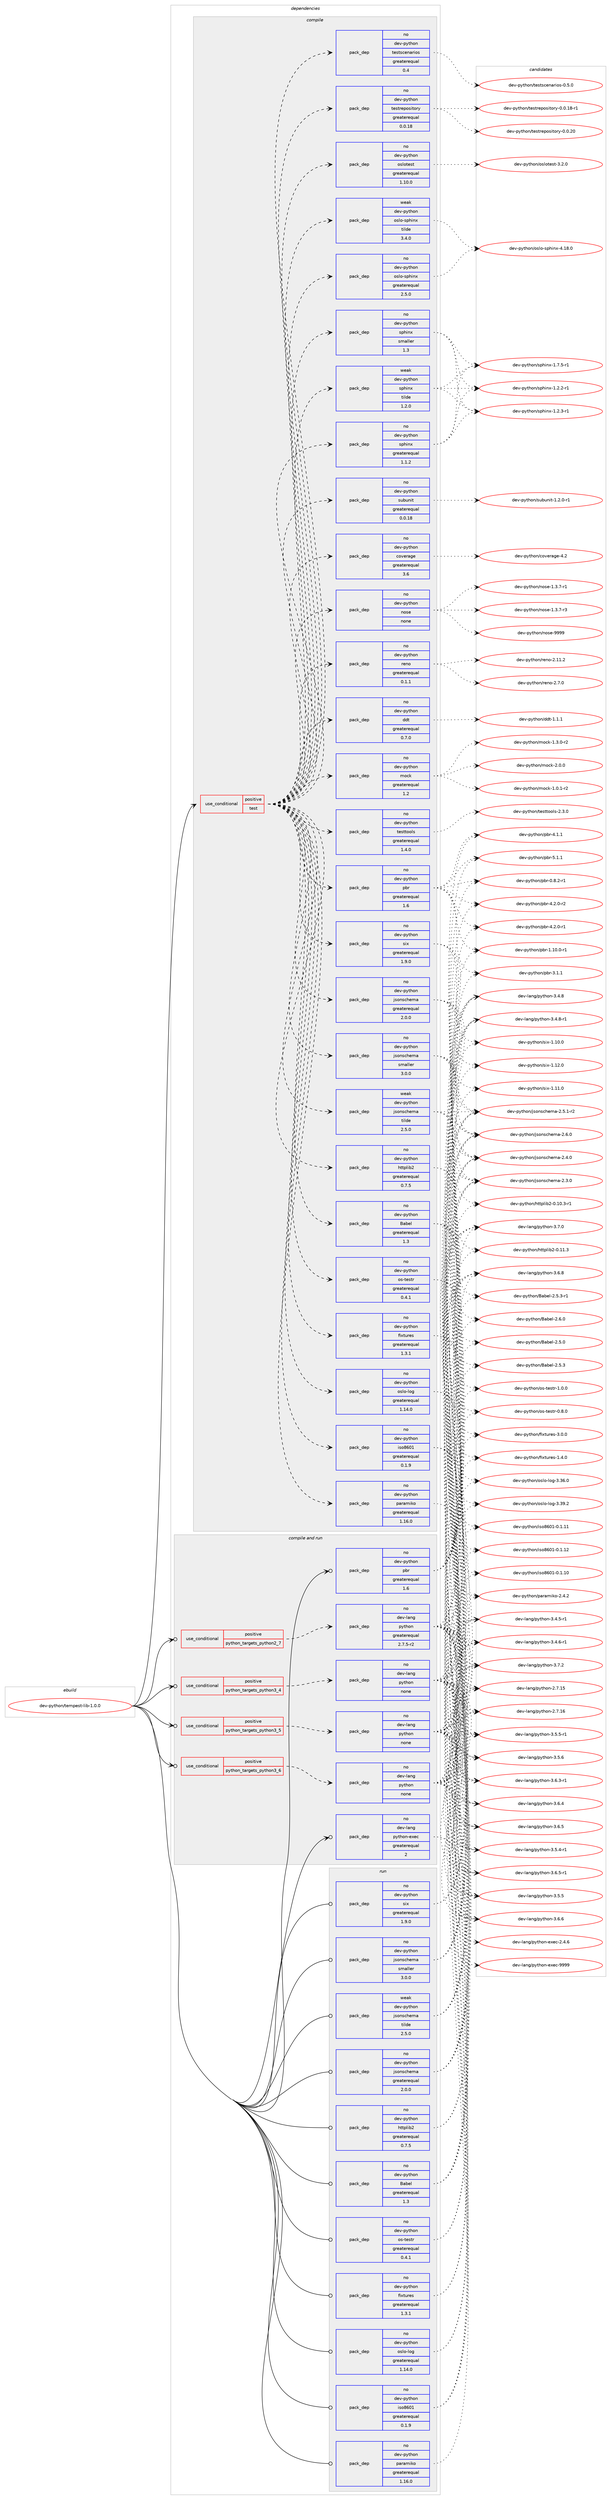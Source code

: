 digraph prolog {

# *************
# Graph options
# *************

newrank=true;
concentrate=true;
compound=true;
graph [rankdir=LR,fontname=Helvetica,fontsize=10,ranksep=1.5];#, ranksep=2.5, nodesep=0.2];
edge  [arrowhead=vee];
node  [fontname=Helvetica,fontsize=10];

# **********
# The ebuild
# **********

subgraph cluster_leftcol {
color=gray;
rank=same;
label=<<i>ebuild</i>>;
id [label="dev-python/tempest-lib-1.0.0", color=red, width=4, href="../dev-python/tempest-lib-1.0.0.svg"];
}

# ****************
# The dependencies
# ****************

subgraph cluster_midcol {
color=gray;
label=<<i>dependencies</i>>;
subgraph cluster_compile {
fillcolor="#eeeeee";
style=filled;
label=<<i>compile</i>>;
subgraph cond385587 {
dependency1444094 [label=<<TABLE BORDER="0" CELLBORDER="1" CELLSPACING="0" CELLPADDING="4"><TR><TD ROWSPAN="3" CELLPADDING="10">use_conditional</TD></TR><TR><TD>positive</TD></TR><TR><TD>test</TD></TR></TABLE>>, shape=none, color=red];
subgraph pack1035144 {
dependency1444095 [label=<<TABLE BORDER="0" CELLBORDER="1" CELLSPACING="0" CELLPADDING="4" WIDTH="220"><TR><TD ROWSPAN="6" CELLPADDING="30">pack_dep</TD></TR><TR><TD WIDTH="110">no</TD></TR><TR><TD>dev-python</TD></TR><TR><TD>pbr</TD></TR><TR><TD>greaterequal</TD></TR><TR><TD>1.6</TD></TR></TABLE>>, shape=none, color=blue];
}
dependency1444094:e -> dependency1444095:w [weight=20,style="dashed",arrowhead="vee"];
subgraph pack1035145 {
dependency1444096 [label=<<TABLE BORDER="0" CELLBORDER="1" CELLSPACING="0" CELLPADDING="4" WIDTH="220"><TR><TD ROWSPAN="6" CELLPADDING="30">pack_dep</TD></TR><TR><TD WIDTH="110">no</TD></TR><TR><TD>dev-python</TD></TR><TR><TD>Babel</TD></TR><TR><TD>greaterequal</TD></TR><TR><TD>1.3</TD></TR></TABLE>>, shape=none, color=blue];
}
dependency1444094:e -> dependency1444096:w [weight=20,style="dashed",arrowhead="vee"];
subgraph pack1035146 {
dependency1444097 [label=<<TABLE BORDER="0" CELLBORDER="1" CELLSPACING="0" CELLPADDING="4" WIDTH="220"><TR><TD ROWSPAN="6" CELLPADDING="30">pack_dep</TD></TR><TR><TD WIDTH="110">no</TD></TR><TR><TD>dev-python</TD></TR><TR><TD>fixtures</TD></TR><TR><TD>greaterequal</TD></TR><TR><TD>1.3.1</TD></TR></TABLE>>, shape=none, color=blue];
}
dependency1444094:e -> dependency1444097:w [weight=20,style="dashed",arrowhead="vee"];
subgraph pack1035147 {
dependency1444098 [label=<<TABLE BORDER="0" CELLBORDER="1" CELLSPACING="0" CELLPADDING="4" WIDTH="220"><TR><TD ROWSPAN="6" CELLPADDING="30">pack_dep</TD></TR><TR><TD WIDTH="110">no</TD></TR><TR><TD>dev-python</TD></TR><TR><TD>iso8601</TD></TR><TR><TD>greaterequal</TD></TR><TR><TD>0.1.9</TD></TR></TABLE>>, shape=none, color=blue];
}
dependency1444094:e -> dependency1444098:w [weight=20,style="dashed",arrowhead="vee"];
subgraph pack1035148 {
dependency1444099 [label=<<TABLE BORDER="0" CELLBORDER="1" CELLSPACING="0" CELLPADDING="4" WIDTH="220"><TR><TD ROWSPAN="6" CELLPADDING="30">pack_dep</TD></TR><TR><TD WIDTH="110">no</TD></TR><TR><TD>dev-python</TD></TR><TR><TD>jsonschema</TD></TR><TR><TD>greaterequal</TD></TR><TR><TD>2.0.0</TD></TR></TABLE>>, shape=none, color=blue];
}
dependency1444094:e -> dependency1444099:w [weight=20,style="dashed",arrowhead="vee"];
subgraph pack1035149 {
dependency1444100 [label=<<TABLE BORDER="0" CELLBORDER="1" CELLSPACING="0" CELLPADDING="4" WIDTH="220"><TR><TD ROWSPAN="6" CELLPADDING="30">pack_dep</TD></TR><TR><TD WIDTH="110">weak</TD></TR><TR><TD>dev-python</TD></TR><TR><TD>jsonschema</TD></TR><TR><TD>tilde</TD></TR><TR><TD>2.5.0</TD></TR></TABLE>>, shape=none, color=blue];
}
dependency1444094:e -> dependency1444100:w [weight=20,style="dashed",arrowhead="vee"];
subgraph pack1035150 {
dependency1444101 [label=<<TABLE BORDER="0" CELLBORDER="1" CELLSPACING="0" CELLPADDING="4" WIDTH="220"><TR><TD ROWSPAN="6" CELLPADDING="30">pack_dep</TD></TR><TR><TD WIDTH="110">no</TD></TR><TR><TD>dev-python</TD></TR><TR><TD>jsonschema</TD></TR><TR><TD>smaller</TD></TR><TR><TD>3.0.0</TD></TR></TABLE>>, shape=none, color=blue];
}
dependency1444094:e -> dependency1444101:w [weight=20,style="dashed",arrowhead="vee"];
subgraph pack1035151 {
dependency1444102 [label=<<TABLE BORDER="0" CELLBORDER="1" CELLSPACING="0" CELLPADDING="4" WIDTH="220"><TR><TD ROWSPAN="6" CELLPADDING="30">pack_dep</TD></TR><TR><TD WIDTH="110">no</TD></TR><TR><TD>dev-python</TD></TR><TR><TD>httplib2</TD></TR><TR><TD>greaterequal</TD></TR><TR><TD>0.7.5</TD></TR></TABLE>>, shape=none, color=blue];
}
dependency1444094:e -> dependency1444102:w [weight=20,style="dashed",arrowhead="vee"];
subgraph pack1035152 {
dependency1444103 [label=<<TABLE BORDER="0" CELLBORDER="1" CELLSPACING="0" CELLPADDING="4" WIDTH="220"><TR><TD ROWSPAN="6" CELLPADDING="30">pack_dep</TD></TR><TR><TD WIDTH="110">no</TD></TR><TR><TD>dev-python</TD></TR><TR><TD>paramiko</TD></TR><TR><TD>greaterequal</TD></TR><TR><TD>1.16.0</TD></TR></TABLE>>, shape=none, color=blue];
}
dependency1444094:e -> dependency1444103:w [weight=20,style="dashed",arrowhead="vee"];
subgraph pack1035153 {
dependency1444104 [label=<<TABLE BORDER="0" CELLBORDER="1" CELLSPACING="0" CELLPADDING="4" WIDTH="220"><TR><TD ROWSPAN="6" CELLPADDING="30">pack_dep</TD></TR><TR><TD WIDTH="110">no</TD></TR><TR><TD>dev-python</TD></TR><TR><TD>six</TD></TR><TR><TD>greaterequal</TD></TR><TR><TD>1.9.0</TD></TR></TABLE>>, shape=none, color=blue];
}
dependency1444094:e -> dependency1444104:w [weight=20,style="dashed",arrowhead="vee"];
subgraph pack1035154 {
dependency1444105 [label=<<TABLE BORDER="0" CELLBORDER="1" CELLSPACING="0" CELLPADDING="4" WIDTH="220"><TR><TD ROWSPAN="6" CELLPADDING="30">pack_dep</TD></TR><TR><TD WIDTH="110">no</TD></TR><TR><TD>dev-python</TD></TR><TR><TD>oslo-log</TD></TR><TR><TD>greaterequal</TD></TR><TR><TD>1.14.0</TD></TR></TABLE>>, shape=none, color=blue];
}
dependency1444094:e -> dependency1444105:w [weight=20,style="dashed",arrowhead="vee"];
subgraph pack1035155 {
dependency1444106 [label=<<TABLE BORDER="0" CELLBORDER="1" CELLSPACING="0" CELLPADDING="4" WIDTH="220"><TR><TD ROWSPAN="6" CELLPADDING="30">pack_dep</TD></TR><TR><TD WIDTH="110">no</TD></TR><TR><TD>dev-python</TD></TR><TR><TD>os-testr</TD></TR><TR><TD>greaterequal</TD></TR><TR><TD>0.4.1</TD></TR></TABLE>>, shape=none, color=blue];
}
dependency1444094:e -> dependency1444106:w [weight=20,style="dashed",arrowhead="vee"];
subgraph pack1035156 {
dependency1444107 [label=<<TABLE BORDER="0" CELLBORDER="1" CELLSPACING="0" CELLPADDING="4" WIDTH="220"><TR><TD ROWSPAN="6" CELLPADDING="30">pack_dep</TD></TR><TR><TD WIDTH="110">no</TD></TR><TR><TD>dev-python</TD></TR><TR><TD>coverage</TD></TR><TR><TD>greaterequal</TD></TR><TR><TD>3.6</TD></TR></TABLE>>, shape=none, color=blue];
}
dependency1444094:e -> dependency1444107:w [weight=20,style="dashed",arrowhead="vee"];
subgraph pack1035157 {
dependency1444108 [label=<<TABLE BORDER="0" CELLBORDER="1" CELLSPACING="0" CELLPADDING="4" WIDTH="220"><TR><TD ROWSPAN="6" CELLPADDING="30">pack_dep</TD></TR><TR><TD WIDTH="110">no</TD></TR><TR><TD>dev-python</TD></TR><TR><TD>subunit</TD></TR><TR><TD>greaterequal</TD></TR><TR><TD>0.0.18</TD></TR></TABLE>>, shape=none, color=blue];
}
dependency1444094:e -> dependency1444108:w [weight=20,style="dashed",arrowhead="vee"];
subgraph pack1035158 {
dependency1444109 [label=<<TABLE BORDER="0" CELLBORDER="1" CELLSPACING="0" CELLPADDING="4" WIDTH="220"><TR><TD ROWSPAN="6" CELLPADDING="30">pack_dep</TD></TR><TR><TD WIDTH="110">no</TD></TR><TR><TD>dev-python</TD></TR><TR><TD>sphinx</TD></TR><TR><TD>greaterequal</TD></TR><TR><TD>1.1.2</TD></TR></TABLE>>, shape=none, color=blue];
}
dependency1444094:e -> dependency1444109:w [weight=20,style="dashed",arrowhead="vee"];
subgraph pack1035159 {
dependency1444110 [label=<<TABLE BORDER="0" CELLBORDER="1" CELLSPACING="0" CELLPADDING="4" WIDTH="220"><TR><TD ROWSPAN="6" CELLPADDING="30">pack_dep</TD></TR><TR><TD WIDTH="110">weak</TD></TR><TR><TD>dev-python</TD></TR><TR><TD>sphinx</TD></TR><TR><TD>tilde</TD></TR><TR><TD>1.2.0</TD></TR></TABLE>>, shape=none, color=blue];
}
dependency1444094:e -> dependency1444110:w [weight=20,style="dashed",arrowhead="vee"];
subgraph pack1035160 {
dependency1444111 [label=<<TABLE BORDER="0" CELLBORDER="1" CELLSPACING="0" CELLPADDING="4" WIDTH="220"><TR><TD ROWSPAN="6" CELLPADDING="30">pack_dep</TD></TR><TR><TD WIDTH="110">no</TD></TR><TR><TD>dev-python</TD></TR><TR><TD>sphinx</TD></TR><TR><TD>smaller</TD></TR><TR><TD>1.3</TD></TR></TABLE>>, shape=none, color=blue];
}
dependency1444094:e -> dependency1444111:w [weight=20,style="dashed",arrowhead="vee"];
subgraph pack1035161 {
dependency1444112 [label=<<TABLE BORDER="0" CELLBORDER="1" CELLSPACING="0" CELLPADDING="4" WIDTH="220"><TR><TD ROWSPAN="6" CELLPADDING="30">pack_dep</TD></TR><TR><TD WIDTH="110">no</TD></TR><TR><TD>dev-python</TD></TR><TR><TD>oslo-sphinx</TD></TR><TR><TD>greaterequal</TD></TR><TR><TD>2.5.0</TD></TR></TABLE>>, shape=none, color=blue];
}
dependency1444094:e -> dependency1444112:w [weight=20,style="dashed",arrowhead="vee"];
subgraph pack1035162 {
dependency1444113 [label=<<TABLE BORDER="0" CELLBORDER="1" CELLSPACING="0" CELLPADDING="4" WIDTH="220"><TR><TD ROWSPAN="6" CELLPADDING="30">pack_dep</TD></TR><TR><TD WIDTH="110">weak</TD></TR><TR><TD>dev-python</TD></TR><TR><TD>oslo-sphinx</TD></TR><TR><TD>tilde</TD></TR><TR><TD>3.4.0</TD></TR></TABLE>>, shape=none, color=blue];
}
dependency1444094:e -> dependency1444113:w [weight=20,style="dashed",arrowhead="vee"];
subgraph pack1035163 {
dependency1444114 [label=<<TABLE BORDER="0" CELLBORDER="1" CELLSPACING="0" CELLPADDING="4" WIDTH="220"><TR><TD ROWSPAN="6" CELLPADDING="30">pack_dep</TD></TR><TR><TD WIDTH="110">no</TD></TR><TR><TD>dev-python</TD></TR><TR><TD>oslotest</TD></TR><TR><TD>greaterequal</TD></TR><TR><TD>1.10.0</TD></TR></TABLE>>, shape=none, color=blue];
}
dependency1444094:e -> dependency1444114:w [weight=20,style="dashed",arrowhead="vee"];
subgraph pack1035164 {
dependency1444115 [label=<<TABLE BORDER="0" CELLBORDER="1" CELLSPACING="0" CELLPADDING="4" WIDTH="220"><TR><TD ROWSPAN="6" CELLPADDING="30">pack_dep</TD></TR><TR><TD WIDTH="110">no</TD></TR><TR><TD>dev-python</TD></TR><TR><TD>testrepository</TD></TR><TR><TD>greaterequal</TD></TR><TR><TD>0.0.18</TD></TR></TABLE>>, shape=none, color=blue];
}
dependency1444094:e -> dependency1444115:w [weight=20,style="dashed",arrowhead="vee"];
subgraph pack1035165 {
dependency1444116 [label=<<TABLE BORDER="0" CELLBORDER="1" CELLSPACING="0" CELLPADDING="4" WIDTH="220"><TR><TD ROWSPAN="6" CELLPADDING="30">pack_dep</TD></TR><TR><TD WIDTH="110">no</TD></TR><TR><TD>dev-python</TD></TR><TR><TD>testscenarios</TD></TR><TR><TD>greaterequal</TD></TR><TR><TD>0.4</TD></TR></TABLE>>, shape=none, color=blue];
}
dependency1444094:e -> dependency1444116:w [weight=20,style="dashed",arrowhead="vee"];
subgraph pack1035166 {
dependency1444117 [label=<<TABLE BORDER="0" CELLBORDER="1" CELLSPACING="0" CELLPADDING="4" WIDTH="220"><TR><TD ROWSPAN="6" CELLPADDING="30">pack_dep</TD></TR><TR><TD WIDTH="110">no</TD></TR><TR><TD>dev-python</TD></TR><TR><TD>testtools</TD></TR><TR><TD>greaterequal</TD></TR><TR><TD>1.4.0</TD></TR></TABLE>>, shape=none, color=blue];
}
dependency1444094:e -> dependency1444117:w [weight=20,style="dashed",arrowhead="vee"];
subgraph pack1035167 {
dependency1444118 [label=<<TABLE BORDER="0" CELLBORDER="1" CELLSPACING="0" CELLPADDING="4" WIDTH="220"><TR><TD ROWSPAN="6" CELLPADDING="30">pack_dep</TD></TR><TR><TD WIDTH="110">no</TD></TR><TR><TD>dev-python</TD></TR><TR><TD>mock</TD></TR><TR><TD>greaterequal</TD></TR><TR><TD>1.2</TD></TR></TABLE>>, shape=none, color=blue];
}
dependency1444094:e -> dependency1444118:w [weight=20,style="dashed",arrowhead="vee"];
subgraph pack1035168 {
dependency1444119 [label=<<TABLE BORDER="0" CELLBORDER="1" CELLSPACING="0" CELLPADDING="4" WIDTH="220"><TR><TD ROWSPAN="6" CELLPADDING="30">pack_dep</TD></TR><TR><TD WIDTH="110">no</TD></TR><TR><TD>dev-python</TD></TR><TR><TD>ddt</TD></TR><TR><TD>greaterequal</TD></TR><TR><TD>0.7.0</TD></TR></TABLE>>, shape=none, color=blue];
}
dependency1444094:e -> dependency1444119:w [weight=20,style="dashed",arrowhead="vee"];
subgraph pack1035169 {
dependency1444120 [label=<<TABLE BORDER="0" CELLBORDER="1" CELLSPACING="0" CELLPADDING="4" WIDTH="220"><TR><TD ROWSPAN="6" CELLPADDING="30">pack_dep</TD></TR><TR><TD WIDTH="110">no</TD></TR><TR><TD>dev-python</TD></TR><TR><TD>reno</TD></TR><TR><TD>greaterequal</TD></TR><TR><TD>0.1.1</TD></TR></TABLE>>, shape=none, color=blue];
}
dependency1444094:e -> dependency1444120:w [weight=20,style="dashed",arrowhead="vee"];
subgraph pack1035170 {
dependency1444121 [label=<<TABLE BORDER="0" CELLBORDER="1" CELLSPACING="0" CELLPADDING="4" WIDTH="220"><TR><TD ROWSPAN="6" CELLPADDING="30">pack_dep</TD></TR><TR><TD WIDTH="110">no</TD></TR><TR><TD>dev-python</TD></TR><TR><TD>nose</TD></TR><TR><TD>none</TD></TR><TR><TD></TD></TR></TABLE>>, shape=none, color=blue];
}
dependency1444094:e -> dependency1444121:w [weight=20,style="dashed",arrowhead="vee"];
}
id:e -> dependency1444094:w [weight=20,style="solid",arrowhead="vee"];
}
subgraph cluster_compileandrun {
fillcolor="#eeeeee";
style=filled;
label=<<i>compile and run</i>>;
subgraph cond385588 {
dependency1444122 [label=<<TABLE BORDER="0" CELLBORDER="1" CELLSPACING="0" CELLPADDING="4"><TR><TD ROWSPAN="3" CELLPADDING="10">use_conditional</TD></TR><TR><TD>positive</TD></TR><TR><TD>python_targets_python2_7</TD></TR></TABLE>>, shape=none, color=red];
subgraph pack1035171 {
dependency1444123 [label=<<TABLE BORDER="0" CELLBORDER="1" CELLSPACING="0" CELLPADDING="4" WIDTH="220"><TR><TD ROWSPAN="6" CELLPADDING="30">pack_dep</TD></TR><TR><TD WIDTH="110">no</TD></TR><TR><TD>dev-lang</TD></TR><TR><TD>python</TD></TR><TR><TD>greaterequal</TD></TR><TR><TD>2.7.5-r2</TD></TR></TABLE>>, shape=none, color=blue];
}
dependency1444122:e -> dependency1444123:w [weight=20,style="dashed",arrowhead="vee"];
}
id:e -> dependency1444122:w [weight=20,style="solid",arrowhead="odotvee"];
subgraph cond385589 {
dependency1444124 [label=<<TABLE BORDER="0" CELLBORDER="1" CELLSPACING="0" CELLPADDING="4"><TR><TD ROWSPAN="3" CELLPADDING="10">use_conditional</TD></TR><TR><TD>positive</TD></TR><TR><TD>python_targets_python3_4</TD></TR></TABLE>>, shape=none, color=red];
subgraph pack1035172 {
dependency1444125 [label=<<TABLE BORDER="0" CELLBORDER="1" CELLSPACING="0" CELLPADDING="4" WIDTH="220"><TR><TD ROWSPAN="6" CELLPADDING="30">pack_dep</TD></TR><TR><TD WIDTH="110">no</TD></TR><TR><TD>dev-lang</TD></TR><TR><TD>python</TD></TR><TR><TD>none</TD></TR><TR><TD></TD></TR></TABLE>>, shape=none, color=blue];
}
dependency1444124:e -> dependency1444125:w [weight=20,style="dashed",arrowhead="vee"];
}
id:e -> dependency1444124:w [weight=20,style="solid",arrowhead="odotvee"];
subgraph cond385590 {
dependency1444126 [label=<<TABLE BORDER="0" CELLBORDER="1" CELLSPACING="0" CELLPADDING="4"><TR><TD ROWSPAN="3" CELLPADDING="10">use_conditional</TD></TR><TR><TD>positive</TD></TR><TR><TD>python_targets_python3_5</TD></TR></TABLE>>, shape=none, color=red];
subgraph pack1035173 {
dependency1444127 [label=<<TABLE BORDER="0" CELLBORDER="1" CELLSPACING="0" CELLPADDING="4" WIDTH="220"><TR><TD ROWSPAN="6" CELLPADDING="30">pack_dep</TD></TR><TR><TD WIDTH="110">no</TD></TR><TR><TD>dev-lang</TD></TR><TR><TD>python</TD></TR><TR><TD>none</TD></TR><TR><TD></TD></TR></TABLE>>, shape=none, color=blue];
}
dependency1444126:e -> dependency1444127:w [weight=20,style="dashed",arrowhead="vee"];
}
id:e -> dependency1444126:w [weight=20,style="solid",arrowhead="odotvee"];
subgraph cond385591 {
dependency1444128 [label=<<TABLE BORDER="0" CELLBORDER="1" CELLSPACING="0" CELLPADDING="4"><TR><TD ROWSPAN="3" CELLPADDING="10">use_conditional</TD></TR><TR><TD>positive</TD></TR><TR><TD>python_targets_python3_6</TD></TR></TABLE>>, shape=none, color=red];
subgraph pack1035174 {
dependency1444129 [label=<<TABLE BORDER="0" CELLBORDER="1" CELLSPACING="0" CELLPADDING="4" WIDTH="220"><TR><TD ROWSPAN="6" CELLPADDING="30">pack_dep</TD></TR><TR><TD WIDTH="110">no</TD></TR><TR><TD>dev-lang</TD></TR><TR><TD>python</TD></TR><TR><TD>none</TD></TR><TR><TD></TD></TR></TABLE>>, shape=none, color=blue];
}
dependency1444128:e -> dependency1444129:w [weight=20,style="dashed",arrowhead="vee"];
}
id:e -> dependency1444128:w [weight=20,style="solid",arrowhead="odotvee"];
subgraph pack1035175 {
dependency1444130 [label=<<TABLE BORDER="0" CELLBORDER="1" CELLSPACING="0" CELLPADDING="4" WIDTH="220"><TR><TD ROWSPAN="6" CELLPADDING="30">pack_dep</TD></TR><TR><TD WIDTH="110">no</TD></TR><TR><TD>dev-lang</TD></TR><TR><TD>python-exec</TD></TR><TR><TD>greaterequal</TD></TR><TR><TD>2</TD></TR></TABLE>>, shape=none, color=blue];
}
id:e -> dependency1444130:w [weight=20,style="solid",arrowhead="odotvee"];
subgraph pack1035176 {
dependency1444131 [label=<<TABLE BORDER="0" CELLBORDER="1" CELLSPACING="0" CELLPADDING="4" WIDTH="220"><TR><TD ROWSPAN="6" CELLPADDING="30">pack_dep</TD></TR><TR><TD WIDTH="110">no</TD></TR><TR><TD>dev-python</TD></TR><TR><TD>pbr</TD></TR><TR><TD>greaterequal</TD></TR><TR><TD>1.6</TD></TR></TABLE>>, shape=none, color=blue];
}
id:e -> dependency1444131:w [weight=20,style="solid",arrowhead="odotvee"];
}
subgraph cluster_run {
fillcolor="#eeeeee";
style=filled;
label=<<i>run</i>>;
subgraph pack1035177 {
dependency1444132 [label=<<TABLE BORDER="0" CELLBORDER="1" CELLSPACING="0" CELLPADDING="4" WIDTH="220"><TR><TD ROWSPAN="6" CELLPADDING="30">pack_dep</TD></TR><TR><TD WIDTH="110">no</TD></TR><TR><TD>dev-python</TD></TR><TR><TD>Babel</TD></TR><TR><TD>greaterequal</TD></TR><TR><TD>1.3</TD></TR></TABLE>>, shape=none, color=blue];
}
id:e -> dependency1444132:w [weight=20,style="solid",arrowhead="odot"];
subgraph pack1035178 {
dependency1444133 [label=<<TABLE BORDER="0" CELLBORDER="1" CELLSPACING="0" CELLPADDING="4" WIDTH="220"><TR><TD ROWSPAN="6" CELLPADDING="30">pack_dep</TD></TR><TR><TD WIDTH="110">no</TD></TR><TR><TD>dev-python</TD></TR><TR><TD>fixtures</TD></TR><TR><TD>greaterequal</TD></TR><TR><TD>1.3.1</TD></TR></TABLE>>, shape=none, color=blue];
}
id:e -> dependency1444133:w [weight=20,style="solid",arrowhead="odot"];
subgraph pack1035179 {
dependency1444134 [label=<<TABLE BORDER="0" CELLBORDER="1" CELLSPACING="0" CELLPADDING="4" WIDTH="220"><TR><TD ROWSPAN="6" CELLPADDING="30">pack_dep</TD></TR><TR><TD WIDTH="110">no</TD></TR><TR><TD>dev-python</TD></TR><TR><TD>httplib2</TD></TR><TR><TD>greaterequal</TD></TR><TR><TD>0.7.5</TD></TR></TABLE>>, shape=none, color=blue];
}
id:e -> dependency1444134:w [weight=20,style="solid",arrowhead="odot"];
subgraph pack1035180 {
dependency1444135 [label=<<TABLE BORDER="0" CELLBORDER="1" CELLSPACING="0" CELLPADDING="4" WIDTH="220"><TR><TD ROWSPAN="6" CELLPADDING="30">pack_dep</TD></TR><TR><TD WIDTH="110">no</TD></TR><TR><TD>dev-python</TD></TR><TR><TD>iso8601</TD></TR><TR><TD>greaterequal</TD></TR><TR><TD>0.1.9</TD></TR></TABLE>>, shape=none, color=blue];
}
id:e -> dependency1444135:w [weight=20,style="solid",arrowhead="odot"];
subgraph pack1035181 {
dependency1444136 [label=<<TABLE BORDER="0" CELLBORDER="1" CELLSPACING="0" CELLPADDING="4" WIDTH="220"><TR><TD ROWSPAN="6" CELLPADDING="30">pack_dep</TD></TR><TR><TD WIDTH="110">no</TD></TR><TR><TD>dev-python</TD></TR><TR><TD>jsonschema</TD></TR><TR><TD>greaterequal</TD></TR><TR><TD>2.0.0</TD></TR></TABLE>>, shape=none, color=blue];
}
id:e -> dependency1444136:w [weight=20,style="solid",arrowhead="odot"];
subgraph pack1035182 {
dependency1444137 [label=<<TABLE BORDER="0" CELLBORDER="1" CELLSPACING="0" CELLPADDING="4" WIDTH="220"><TR><TD ROWSPAN="6" CELLPADDING="30">pack_dep</TD></TR><TR><TD WIDTH="110">no</TD></TR><TR><TD>dev-python</TD></TR><TR><TD>jsonschema</TD></TR><TR><TD>smaller</TD></TR><TR><TD>3.0.0</TD></TR></TABLE>>, shape=none, color=blue];
}
id:e -> dependency1444137:w [weight=20,style="solid",arrowhead="odot"];
subgraph pack1035183 {
dependency1444138 [label=<<TABLE BORDER="0" CELLBORDER="1" CELLSPACING="0" CELLPADDING="4" WIDTH="220"><TR><TD ROWSPAN="6" CELLPADDING="30">pack_dep</TD></TR><TR><TD WIDTH="110">no</TD></TR><TR><TD>dev-python</TD></TR><TR><TD>os-testr</TD></TR><TR><TD>greaterequal</TD></TR><TR><TD>0.4.1</TD></TR></TABLE>>, shape=none, color=blue];
}
id:e -> dependency1444138:w [weight=20,style="solid",arrowhead="odot"];
subgraph pack1035184 {
dependency1444139 [label=<<TABLE BORDER="0" CELLBORDER="1" CELLSPACING="0" CELLPADDING="4" WIDTH="220"><TR><TD ROWSPAN="6" CELLPADDING="30">pack_dep</TD></TR><TR><TD WIDTH="110">no</TD></TR><TR><TD>dev-python</TD></TR><TR><TD>oslo-log</TD></TR><TR><TD>greaterequal</TD></TR><TR><TD>1.14.0</TD></TR></TABLE>>, shape=none, color=blue];
}
id:e -> dependency1444139:w [weight=20,style="solid",arrowhead="odot"];
subgraph pack1035185 {
dependency1444140 [label=<<TABLE BORDER="0" CELLBORDER="1" CELLSPACING="0" CELLPADDING="4" WIDTH="220"><TR><TD ROWSPAN="6" CELLPADDING="30">pack_dep</TD></TR><TR><TD WIDTH="110">no</TD></TR><TR><TD>dev-python</TD></TR><TR><TD>paramiko</TD></TR><TR><TD>greaterequal</TD></TR><TR><TD>1.16.0</TD></TR></TABLE>>, shape=none, color=blue];
}
id:e -> dependency1444140:w [weight=20,style="solid",arrowhead="odot"];
subgraph pack1035186 {
dependency1444141 [label=<<TABLE BORDER="0" CELLBORDER="1" CELLSPACING="0" CELLPADDING="4" WIDTH="220"><TR><TD ROWSPAN="6" CELLPADDING="30">pack_dep</TD></TR><TR><TD WIDTH="110">no</TD></TR><TR><TD>dev-python</TD></TR><TR><TD>six</TD></TR><TR><TD>greaterequal</TD></TR><TR><TD>1.9.0</TD></TR></TABLE>>, shape=none, color=blue];
}
id:e -> dependency1444141:w [weight=20,style="solid",arrowhead="odot"];
subgraph pack1035187 {
dependency1444142 [label=<<TABLE BORDER="0" CELLBORDER="1" CELLSPACING="0" CELLPADDING="4" WIDTH="220"><TR><TD ROWSPAN="6" CELLPADDING="30">pack_dep</TD></TR><TR><TD WIDTH="110">weak</TD></TR><TR><TD>dev-python</TD></TR><TR><TD>jsonschema</TD></TR><TR><TD>tilde</TD></TR><TR><TD>2.5.0</TD></TR></TABLE>>, shape=none, color=blue];
}
id:e -> dependency1444142:w [weight=20,style="solid",arrowhead="odot"];
}
}

# **************
# The candidates
# **************

subgraph cluster_choices {
rank=same;
color=gray;
label=<<i>candidates</i>>;

subgraph choice1035144 {
color=black;
nodesep=1;
choice1001011184511212111610411111047112981144548465646504511449 [label="dev-python/pbr-0.8.2-r1", color=red, width=4,href="../dev-python/pbr-0.8.2-r1.svg"];
choice100101118451121211161041111104711298114454946494846484511449 [label="dev-python/pbr-1.10.0-r1", color=red, width=4,href="../dev-python/pbr-1.10.0-r1.svg"];
choice100101118451121211161041111104711298114455146494649 [label="dev-python/pbr-3.1.1", color=red, width=4,href="../dev-python/pbr-3.1.1.svg"];
choice100101118451121211161041111104711298114455246494649 [label="dev-python/pbr-4.1.1", color=red, width=4,href="../dev-python/pbr-4.1.1.svg"];
choice1001011184511212111610411111047112981144552465046484511449 [label="dev-python/pbr-4.2.0-r1", color=red, width=4,href="../dev-python/pbr-4.2.0-r1.svg"];
choice1001011184511212111610411111047112981144552465046484511450 [label="dev-python/pbr-4.2.0-r2", color=red, width=4,href="../dev-python/pbr-4.2.0-r2.svg"];
choice100101118451121211161041111104711298114455346494649 [label="dev-python/pbr-5.1.1", color=red, width=4,href="../dev-python/pbr-5.1.1.svg"];
dependency1444095:e -> choice1001011184511212111610411111047112981144548465646504511449:w [style=dotted,weight="100"];
dependency1444095:e -> choice100101118451121211161041111104711298114454946494846484511449:w [style=dotted,weight="100"];
dependency1444095:e -> choice100101118451121211161041111104711298114455146494649:w [style=dotted,weight="100"];
dependency1444095:e -> choice100101118451121211161041111104711298114455246494649:w [style=dotted,weight="100"];
dependency1444095:e -> choice1001011184511212111610411111047112981144552465046484511449:w [style=dotted,weight="100"];
dependency1444095:e -> choice1001011184511212111610411111047112981144552465046484511450:w [style=dotted,weight="100"];
dependency1444095:e -> choice100101118451121211161041111104711298114455346494649:w [style=dotted,weight="100"];
}
subgraph choice1035145 {
color=black;
nodesep=1;
choice1001011184511212111610411111047669798101108455046534648 [label="dev-python/Babel-2.5.0", color=red, width=4,href="../dev-python/Babel-2.5.0.svg"];
choice1001011184511212111610411111047669798101108455046534651 [label="dev-python/Babel-2.5.3", color=red, width=4,href="../dev-python/Babel-2.5.3.svg"];
choice10010111845112121116104111110476697981011084550465346514511449 [label="dev-python/Babel-2.5.3-r1", color=red, width=4,href="../dev-python/Babel-2.5.3-r1.svg"];
choice1001011184511212111610411111047669798101108455046544648 [label="dev-python/Babel-2.6.0", color=red, width=4,href="../dev-python/Babel-2.6.0.svg"];
dependency1444096:e -> choice1001011184511212111610411111047669798101108455046534648:w [style=dotted,weight="100"];
dependency1444096:e -> choice1001011184511212111610411111047669798101108455046534651:w [style=dotted,weight="100"];
dependency1444096:e -> choice10010111845112121116104111110476697981011084550465346514511449:w [style=dotted,weight="100"];
dependency1444096:e -> choice1001011184511212111610411111047669798101108455046544648:w [style=dotted,weight="100"];
}
subgraph choice1035146 {
color=black;
nodesep=1;
choice1001011184511212111610411111047102105120116117114101115454946524648 [label="dev-python/fixtures-1.4.0", color=red, width=4,href="../dev-python/fixtures-1.4.0.svg"];
choice1001011184511212111610411111047102105120116117114101115455146484648 [label="dev-python/fixtures-3.0.0", color=red, width=4,href="../dev-python/fixtures-3.0.0.svg"];
dependency1444097:e -> choice1001011184511212111610411111047102105120116117114101115454946524648:w [style=dotted,weight="100"];
dependency1444097:e -> choice1001011184511212111610411111047102105120116117114101115455146484648:w [style=dotted,weight="100"];
}
subgraph choice1035147 {
color=black;
nodesep=1;
choice10010111845112121116104111110471051151115654484945484649464948 [label="dev-python/iso8601-0.1.10", color=red, width=4,href="../dev-python/iso8601-0.1.10.svg"];
choice10010111845112121116104111110471051151115654484945484649464949 [label="dev-python/iso8601-0.1.11", color=red, width=4,href="../dev-python/iso8601-0.1.11.svg"];
choice10010111845112121116104111110471051151115654484945484649464950 [label="dev-python/iso8601-0.1.12", color=red, width=4,href="../dev-python/iso8601-0.1.12.svg"];
dependency1444098:e -> choice10010111845112121116104111110471051151115654484945484649464948:w [style=dotted,weight="100"];
dependency1444098:e -> choice10010111845112121116104111110471051151115654484945484649464949:w [style=dotted,weight="100"];
dependency1444098:e -> choice10010111845112121116104111110471051151115654484945484649464950:w [style=dotted,weight="100"];
}
subgraph choice1035148 {
color=black;
nodesep=1;
choice10010111845112121116104111110471061151111101159910410110997455046514648 [label="dev-python/jsonschema-2.3.0", color=red, width=4,href="../dev-python/jsonschema-2.3.0.svg"];
choice10010111845112121116104111110471061151111101159910410110997455046524648 [label="dev-python/jsonschema-2.4.0", color=red, width=4,href="../dev-python/jsonschema-2.4.0.svg"];
choice100101118451121211161041111104710611511111011599104101109974550465346494511450 [label="dev-python/jsonschema-2.5.1-r2", color=red, width=4,href="../dev-python/jsonschema-2.5.1-r2.svg"];
choice10010111845112121116104111110471061151111101159910410110997455046544648 [label="dev-python/jsonschema-2.6.0", color=red, width=4,href="../dev-python/jsonschema-2.6.0.svg"];
dependency1444099:e -> choice10010111845112121116104111110471061151111101159910410110997455046514648:w [style=dotted,weight="100"];
dependency1444099:e -> choice10010111845112121116104111110471061151111101159910410110997455046524648:w [style=dotted,weight="100"];
dependency1444099:e -> choice100101118451121211161041111104710611511111011599104101109974550465346494511450:w [style=dotted,weight="100"];
dependency1444099:e -> choice10010111845112121116104111110471061151111101159910410110997455046544648:w [style=dotted,weight="100"];
}
subgraph choice1035149 {
color=black;
nodesep=1;
choice10010111845112121116104111110471061151111101159910410110997455046514648 [label="dev-python/jsonschema-2.3.0", color=red, width=4,href="../dev-python/jsonschema-2.3.0.svg"];
choice10010111845112121116104111110471061151111101159910410110997455046524648 [label="dev-python/jsonschema-2.4.0", color=red, width=4,href="../dev-python/jsonschema-2.4.0.svg"];
choice100101118451121211161041111104710611511111011599104101109974550465346494511450 [label="dev-python/jsonschema-2.5.1-r2", color=red, width=4,href="../dev-python/jsonschema-2.5.1-r2.svg"];
choice10010111845112121116104111110471061151111101159910410110997455046544648 [label="dev-python/jsonschema-2.6.0", color=red, width=4,href="../dev-python/jsonschema-2.6.0.svg"];
dependency1444100:e -> choice10010111845112121116104111110471061151111101159910410110997455046514648:w [style=dotted,weight="100"];
dependency1444100:e -> choice10010111845112121116104111110471061151111101159910410110997455046524648:w [style=dotted,weight="100"];
dependency1444100:e -> choice100101118451121211161041111104710611511111011599104101109974550465346494511450:w [style=dotted,weight="100"];
dependency1444100:e -> choice10010111845112121116104111110471061151111101159910410110997455046544648:w [style=dotted,weight="100"];
}
subgraph choice1035150 {
color=black;
nodesep=1;
choice10010111845112121116104111110471061151111101159910410110997455046514648 [label="dev-python/jsonschema-2.3.0", color=red, width=4,href="../dev-python/jsonschema-2.3.0.svg"];
choice10010111845112121116104111110471061151111101159910410110997455046524648 [label="dev-python/jsonschema-2.4.0", color=red, width=4,href="../dev-python/jsonschema-2.4.0.svg"];
choice100101118451121211161041111104710611511111011599104101109974550465346494511450 [label="dev-python/jsonschema-2.5.1-r2", color=red, width=4,href="../dev-python/jsonschema-2.5.1-r2.svg"];
choice10010111845112121116104111110471061151111101159910410110997455046544648 [label="dev-python/jsonschema-2.6.0", color=red, width=4,href="../dev-python/jsonschema-2.6.0.svg"];
dependency1444101:e -> choice10010111845112121116104111110471061151111101159910410110997455046514648:w [style=dotted,weight="100"];
dependency1444101:e -> choice10010111845112121116104111110471061151111101159910410110997455046524648:w [style=dotted,weight="100"];
dependency1444101:e -> choice100101118451121211161041111104710611511111011599104101109974550465346494511450:w [style=dotted,weight="100"];
dependency1444101:e -> choice10010111845112121116104111110471061151111101159910410110997455046544648:w [style=dotted,weight="100"];
}
subgraph choice1035151 {
color=black;
nodesep=1;
choice10010111845112121116104111110471041161161121081059850454846494846514511449 [label="dev-python/httplib2-0.10.3-r1", color=red, width=4,href="../dev-python/httplib2-0.10.3-r1.svg"];
choice1001011184511212111610411111047104116116112108105985045484649494651 [label="dev-python/httplib2-0.11.3", color=red, width=4,href="../dev-python/httplib2-0.11.3.svg"];
dependency1444102:e -> choice10010111845112121116104111110471041161161121081059850454846494846514511449:w [style=dotted,weight="100"];
dependency1444102:e -> choice1001011184511212111610411111047104116116112108105985045484649494651:w [style=dotted,weight="100"];
}
subgraph choice1035152 {
color=black;
nodesep=1;
choice10010111845112121116104111110471129711497109105107111455046524650 [label="dev-python/paramiko-2.4.2", color=red, width=4,href="../dev-python/paramiko-2.4.2.svg"];
dependency1444103:e -> choice10010111845112121116104111110471129711497109105107111455046524650:w [style=dotted,weight="100"];
}
subgraph choice1035153 {
color=black;
nodesep=1;
choice100101118451121211161041111104711510512045494649484648 [label="dev-python/six-1.10.0", color=red, width=4,href="../dev-python/six-1.10.0.svg"];
choice100101118451121211161041111104711510512045494649494648 [label="dev-python/six-1.11.0", color=red, width=4,href="../dev-python/six-1.11.0.svg"];
choice100101118451121211161041111104711510512045494649504648 [label="dev-python/six-1.12.0", color=red, width=4,href="../dev-python/six-1.12.0.svg"];
dependency1444104:e -> choice100101118451121211161041111104711510512045494649484648:w [style=dotted,weight="100"];
dependency1444104:e -> choice100101118451121211161041111104711510512045494649494648:w [style=dotted,weight="100"];
dependency1444104:e -> choice100101118451121211161041111104711510512045494649504648:w [style=dotted,weight="100"];
}
subgraph choice1035154 {
color=black;
nodesep=1;
choice10010111845112121116104111110471111151081114510811110345514651544648 [label="dev-python/oslo-log-3.36.0", color=red, width=4,href="../dev-python/oslo-log-3.36.0.svg"];
choice10010111845112121116104111110471111151081114510811110345514651574650 [label="dev-python/oslo-log-3.39.2", color=red, width=4,href="../dev-python/oslo-log-3.39.2.svg"];
dependency1444105:e -> choice10010111845112121116104111110471111151081114510811110345514651544648:w [style=dotted,weight="100"];
dependency1444105:e -> choice10010111845112121116104111110471111151081114510811110345514651574650:w [style=dotted,weight="100"];
}
subgraph choice1035155 {
color=black;
nodesep=1;
choice100101118451121211161041111104711111545116101115116114454846564648 [label="dev-python/os-testr-0.8.0", color=red, width=4,href="../dev-python/os-testr-0.8.0.svg"];
choice100101118451121211161041111104711111545116101115116114454946484648 [label="dev-python/os-testr-1.0.0", color=red, width=4,href="../dev-python/os-testr-1.0.0.svg"];
dependency1444106:e -> choice100101118451121211161041111104711111545116101115116114454846564648:w [style=dotted,weight="100"];
dependency1444106:e -> choice100101118451121211161041111104711111545116101115116114454946484648:w [style=dotted,weight="100"];
}
subgraph choice1035156 {
color=black;
nodesep=1;
choice1001011184511212111610411111047991111181011149710310145524650 [label="dev-python/coverage-4.2", color=red, width=4,href="../dev-python/coverage-4.2.svg"];
dependency1444107:e -> choice1001011184511212111610411111047991111181011149710310145524650:w [style=dotted,weight="100"];
}
subgraph choice1035157 {
color=black;
nodesep=1;
choice1001011184511212111610411111047115117981171101051164549465046484511449 [label="dev-python/subunit-1.2.0-r1", color=red, width=4,href="../dev-python/subunit-1.2.0-r1.svg"];
dependency1444108:e -> choice1001011184511212111610411111047115117981171101051164549465046484511449:w [style=dotted,weight="100"];
}
subgraph choice1035158 {
color=black;
nodesep=1;
choice10010111845112121116104111110471151121041051101204549465046504511449 [label="dev-python/sphinx-1.2.2-r1", color=red, width=4,href="../dev-python/sphinx-1.2.2-r1.svg"];
choice10010111845112121116104111110471151121041051101204549465046514511449 [label="dev-python/sphinx-1.2.3-r1", color=red, width=4,href="../dev-python/sphinx-1.2.3-r1.svg"];
choice10010111845112121116104111110471151121041051101204549465546534511449 [label="dev-python/sphinx-1.7.5-r1", color=red, width=4,href="../dev-python/sphinx-1.7.5-r1.svg"];
dependency1444109:e -> choice10010111845112121116104111110471151121041051101204549465046504511449:w [style=dotted,weight="100"];
dependency1444109:e -> choice10010111845112121116104111110471151121041051101204549465046514511449:w [style=dotted,weight="100"];
dependency1444109:e -> choice10010111845112121116104111110471151121041051101204549465546534511449:w [style=dotted,weight="100"];
}
subgraph choice1035159 {
color=black;
nodesep=1;
choice10010111845112121116104111110471151121041051101204549465046504511449 [label="dev-python/sphinx-1.2.2-r1", color=red, width=4,href="../dev-python/sphinx-1.2.2-r1.svg"];
choice10010111845112121116104111110471151121041051101204549465046514511449 [label="dev-python/sphinx-1.2.3-r1", color=red, width=4,href="../dev-python/sphinx-1.2.3-r1.svg"];
choice10010111845112121116104111110471151121041051101204549465546534511449 [label="dev-python/sphinx-1.7.5-r1", color=red, width=4,href="../dev-python/sphinx-1.7.5-r1.svg"];
dependency1444110:e -> choice10010111845112121116104111110471151121041051101204549465046504511449:w [style=dotted,weight="100"];
dependency1444110:e -> choice10010111845112121116104111110471151121041051101204549465046514511449:w [style=dotted,weight="100"];
dependency1444110:e -> choice10010111845112121116104111110471151121041051101204549465546534511449:w [style=dotted,weight="100"];
}
subgraph choice1035160 {
color=black;
nodesep=1;
choice10010111845112121116104111110471151121041051101204549465046504511449 [label="dev-python/sphinx-1.2.2-r1", color=red, width=4,href="../dev-python/sphinx-1.2.2-r1.svg"];
choice10010111845112121116104111110471151121041051101204549465046514511449 [label="dev-python/sphinx-1.2.3-r1", color=red, width=4,href="../dev-python/sphinx-1.2.3-r1.svg"];
choice10010111845112121116104111110471151121041051101204549465546534511449 [label="dev-python/sphinx-1.7.5-r1", color=red, width=4,href="../dev-python/sphinx-1.7.5-r1.svg"];
dependency1444111:e -> choice10010111845112121116104111110471151121041051101204549465046504511449:w [style=dotted,weight="100"];
dependency1444111:e -> choice10010111845112121116104111110471151121041051101204549465046514511449:w [style=dotted,weight="100"];
dependency1444111:e -> choice10010111845112121116104111110471151121041051101204549465546534511449:w [style=dotted,weight="100"];
}
subgraph choice1035161 {
color=black;
nodesep=1;
choice10010111845112121116104111110471111151081114511511210410511012045524649564648 [label="dev-python/oslo-sphinx-4.18.0", color=red, width=4,href="../dev-python/oslo-sphinx-4.18.0.svg"];
dependency1444112:e -> choice10010111845112121116104111110471111151081114511511210410511012045524649564648:w [style=dotted,weight="100"];
}
subgraph choice1035162 {
color=black;
nodesep=1;
choice10010111845112121116104111110471111151081114511511210410511012045524649564648 [label="dev-python/oslo-sphinx-4.18.0", color=red, width=4,href="../dev-python/oslo-sphinx-4.18.0.svg"];
dependency1444113:e -> choice10010111845112121116104111110471111151081114511511210410511012045524649564648:w [style=dotted,weight="100"];
}
subgraph choice1035163 {
color=black;
nodesep=1;
choice1001011184511212111610411111047111115108111116101115116455146504648 [label="dev-python/oslotest-3.2.0", color=red, width=4,href="../dev-python/oslotest-3.2.0.svg"];
dependency1444114:e -> choice1001011184511212111610411111047111115108111116101115116455146504648:w [style=dotted,weight="100"];
}
subgraph choice1035164 {
color=black;
nodesep=1;
choice1001011184511212111610411111047116101115116114101112111115105116111114121454846484649564511449 [label="dev-python/testrepository-0.0.18-r1", color=red, width=4,href="../dev-python/testrepository-0.0.18-r1.svg"];
choice100101118451121211161041111104711610111511611410111211111510511611111412145484648465048 [label="dev-python/testrepository-0.0.20", color=red, width=4,href="../dev-python/testrepository-0.0.20.svg"];
dependency1444115:e -> choice1001011184511212111610411111047116101115116114101112111115105116111114121454846484649564511449:w [style=dotted,weight="100"];
dependency1444115:e -> choice100101118451121211161041111104711610111511611410111211111510511611111412145484648465048:w [style=dotted,weight="100"];
}
subgraph choice1035165 {
color=black;
nodesep=1;
choice10010111845112121116104111110471161011151161159910111097114105111115454846534648 [label="dev-python/testscenarios-0.5.0", color=red, width=4,href="../dev-python/testscenarios-0.5.0.svg"];
dependency1444116:e -> choice10010111845112121116104111110471161011151161159910111097114105111115454846534648:w [style=dotted,weight="100"];
}
subgraph choice1035166 {
color=black;
nodesep=1;
choice1001011184511212111610411111047116101115116116111111108115455046514648 [label="dev-python/testtools-2.3.0", color=red, width=4,href="../dev-python/testtools-2.3.0.svg"];
dependency1444117:e -> choice1001011184511212111610411111047116101115116116111111108115455046514648:w [style=dotted,weight="100"];
}
subgraph choice1035167 {
color=black;
nodesep=1;
choice1001011184511212111610411111047109111991074549464846494511450 [label="dev-python/mock-1.0.1-r2", color=red, width=4,href="../dev-python/mock-1.0.1-r2.svg"];
choice1001011184511212111610411111047109111991074549465146484511450 [label="dev-python/mock-1.3.0-r2", color=red, width=4,href="../dev-python/mock-1.3.0-r2.svg"];
choice100101118451121211161041111104710911199107455046484648 [label="dev-python/mock-2.0.0", color=red, width=4,href="../dev-python/mock-2.0.0.svg"];
dependency1444118:e -> choice1001011184511212111610411111047109111991074549464846494511450:w [style=dotted,weight="100"];
dependency1444118:e -> choice1001011184511212111610411111047109111991074549465146484511450:w [style=dotted,weight="100"];
dependency1444118:e -> choice100101118451121211161041111104710911199107455046484648:w [style=dotted,weight="100"];
}
subgraph choice1035168 {
color=black;
nodesep=1;
choice1001011184511212111610411111047100100116454946494649 [label="dev-python/ddt-1.1.1", color=red, width=4,href="../dev-python/ddt-1.1.1.svg"];
dependency1444119:e -> choice1001011184511212111610411111047100100116454946494649:w [style=dotted,weight="100"];
}
subgraph choice1035169 {
color=black;
nodesep=1;
choice100101118451121211161041111104711410111011145504649494650 [label="dev-python/reno-2.11.2", color=red, width=4,href="../dev-python/reno-2.11.2.svg"];
choice1001011184511212111610411111047114101110111455046554648 [label="dev-python/reno-2.7.0", color=red, width=4,href="../dev-python/reno-2.7.0.svg"];
dependency1444120:e -> choice100101118451121211161041111104711410111011145504649494650:w [style=dotted,weight="100"];
dependency1444120:e -> choice1001011184511212111610411111047114101110111455046554648:w [style=dotted,weight="100"];
}
subgraph choice1035170 {
color=black;
nodesep=1;
choice10010111845112121116104111110471101111151014549465146554511449 [label="dev-python/nose-1.3.7-r1", color=red, width=4,href="../dev-python/nose-1.3.7-r1.svg"];
choice10010111845112121116104111110471101111151014549465146554511451 [label="dev-python/nose-1.3.7-r3", color=red, width=4,href="../dev-python/nose-1.3.7-r3.svg"];
choice10010111845112121116104111110471101111151014557575757 [label="dev-python/nose-9999", color=red, width=4,href="../dev-python/nose-9999.svg"];
dependency1444121:e -> choice10010111845112121116104111110471101111151014549465146554511449:w [style=dotted,weight="100"];
dependency1444121:e -> choice10010111845112121116104111110471101111151014549465146554511451:w [style=dotted,weight="100"];
dependency1444121:e -> choice10010111845112121116104111110471101111151014557575757:w [style=dotted,weight="100"];
}
subgraph choice1035171 {
color=black;
nodesep=1;
choice10010111845108971101034711212111610411111045504655464953 [label="dev-lang/python-2.7.15", color=red, width=4,href="../dev-lang/python-2.7.15.svg"];
choice10010111845108971101034711212111610411111045504655464954 [label="dev-lang/python-2.7.16", color=red, width=4,href="../dev-lang/python-2.7.16.svg"];
choice1001011184510897110103471121211161041111104551465246534511449 [label="dev-lang/python-3.4.5-r1", color=red, width=4,href="../dev-lang/python-3.4.5-r1.svg"];
choice1001011184510897110103471121211161041111104551465246544511449 [label="dev-lang/python-3.4.6-r1", color=red, width=4,href="../dev-lang/python-3.4.6-r1.svg"];
choice100101118451089711010347112121116104111110455146524656 [label="dev-lang/python-3.4.8", color=red, width=4,href="../dev-lang/python-3.4.8.svg"];
choice1001011184510897110103471121211161041111104551465246564511449 [label="dev-lang/python-3.4.8-r1", color=red, width=4,href="../dev-lang/python-3.4.8-r1.svg"];
choice1001011184510897110103471121211161041111104551465346524511449 [label="dev-lang/python-3.5.4-r1", color=red, width=4,href="../dev-lang/python-3.5.4-r1.svg"];
choice100101118451089711010347112121116104111110455146534653 [label="dev-lang/python-3.5.5", color=red, width=4,href="../dev-lang/python-3.5.5.svg"];
choice1001011184510897110103471121211161041111104551465346534511449 [label="dev-lang/python-3.5.5-r1", color=red, width=4,href="../dev-lang/python-3.5.5-r1.svg"];
choice100101118451089711010347112121116104111110455146534654 [label="dev-lang/python-3.5.6", color=red, width=4,href="../dev-lang/python-3.5.6.svg"];
choice1001011184510897110103471121211161041111104551465446514511449 [label="dev-lang/python-3.6.3-r1", color=red, width=4,href="../dev-lang/python-3.6.3-r1.svg"];
choice100101118451089711010347112121116104111110455146544652 [label="dev-lang/python-3.6.4", color=red, width=4,href="../dev-lang/python-3.6.4.svg"];
choice100101118451089711010347112121116104111110455146544653 [label="dev-lang/python-3.6.5", color=red, width=4,href="../dev-lang/python-3.6.5.svg"];
choice1001011184510897110103471121211161041111104551465446534511449 [label="dev-lang/python-3.6.5-r1", color=red, width=4,href="../dev-lang/python-3.6.5-r1.svg"];
choice100101118451089711010347112121116104111110455146544654 [label="dev-lang/python-3.6.6", color=red, width=4,href="../dev-lang/python-3.6.6.svg"];
choice100101118451089711010347112121116104111110455146544656 [label="dev-lang/python-3.6.8", color=red, width=4,href="../dev-lang/python-3.6.8.svg"];
choice100101118451089711010347112121116104111110455146554648 [label="dev-lang/python-3.7.0", color=red, width=4,href="../dev-lang/python-3.7.0.svg"];
choice100101118451089711010347112121116104111110455146554650 [label="dev-lang/python-3.7.2", color=red, width=4,href="../dev-lang/python-3.7.2.svg"];
dependency1444123:e -> choice10010111845108971101034711212111610411111045504655464953:w [style=dotted,weight="100"];
dependency1444123:e -> choice10010111845108971101034711212111610411111045504655464954:w [style=dotted,weight="100"];
dependency1444123:e -> choice1001011184510897110103471121211161041111104551465246534511449:w [style=dotted,weight="100"];
dependency1444123:e -> choice1001011184510897110103471121211161041111104551465246544511449:w [style=dotted,weight="100"];
dependency1444123:e -> choice100101118451089711010347112121116104111110455146524656:w [style=dotted,weight="100"];
dependency1444123:e -> choice1001011184510897110103471121211161041111104551465246564511449:w [style=dotted,weight="100"];
dependency1444123:e -> choice1001011184510897110103471121211161041111104551465346524511449:w [style=dotted,weight="100"];
dependency1444123:e -> choice100101118451089711010347112121116104111110455146534653:w [style=dotted,weight="100"];
dependency1444123:e -> choice1001011184510897110103471121211161041111104551465346534511449:w [style=dotted,weight="100"];
dependency1444123:e -> choice100101118451089711010347112121116104111110455146534654:w [style=dotted,weight="100"];
dependency1444123:e -> choice1001011184510897110103471121211161041111104551465446514511449:w [style=dotted,weight="100"];
dependency1444123:e -> choice100101118451089711010347112121116104111110455146544652:w [style=dotted,weight="100"];
dependency1444123:e -> choice100101118451089711010347112121116104111110455146544653:w [style=dotted,weight="100"];
dependency1444123:e -> choice1001011184510897110103471121211161041111104551465446534511449:w [style=dotted,weight="100"];
dependency1444123:e -> choice100101118451089711010347112121116104111110455146544654:w [style=dotted,weight="100"];
dependency1444123:e -> choice100101118451089711010347112121116104111110455146544656:w [style=dotted,weight="100"];
dependency1444123:e -> choice100101118451089711010347112121116104111110455146554648:w [style=dotted,weight="100"];
dependency1444123:e -> choice100101118451089711010347112121116104111110455146554650:w [style=dotted,weight="100"];
}
subgraph choice1035172 {
color=black;
nodesep=1;
choice10010111845108971101034711212111610411111045504655464953 [label="dev-lang/python-2.7.15", color=red, width=4,href="../dev-lang/python-2.7.15.svg"];
choice10010111845108971101034711212111610411111045504655464954 [label="dev-lang/python-2.7.16", color=red, width=4,href="../dev-lang/python-2.7.16.svg"];
choice1001011184510897110103471121211161041111104551465246534511449 [label="dev-lang/python-3.4.5-r1", color=red, width=4,href="../dev-lang/python-3.4.5-r1.svg"];
choice1001011184510897110103471121211161041111104551465246544511449 [label="dev-lang/python-3.4.6-r1", color=red, width=4,href="../dev-lang/python-3.4.6-r1.svg"];
choice100101118451089711010347112121116104111110455146524656 [label="dev-lang/python-3.4.8", color=red, width=4,href="../dev-lang/python-3.4.8.svg"];
choice1001011184510897110103471121211161041111104551465246564511449 [label="dev-lang/python-3.4.8-r1", color=red, width=4,href="../dev-lang/python-3.4.8-r1.svg"];
choice1001011184510897110103471121211161041111104551465346524511449 [label="dev-lang/python-3.5.4-r1", color=red, width=4,href="../dev-lang/python-3.5.4-r1.svg"];
choice100101118451089711010347112121116104111110455146534653 [label="dev-lang/python-3.5.5", color=red, width=4,href="../dev-lang/python-3.5.5.svg"];
choice1001011184510897110103471121211161041111104551465346534511449 [label="dev-lang/python-3.5.5-r1", color=red, width=4,href="../dev-lang/python-3.5.5-r1.svg"];
choice100101118451089711010347112121116104111110455146534654 [label="dev-lang/python-3.5.6", color=red, width=4,href="../dev-lang/python-3.5.6.svg"];
choice1001011184510897110103471121211161041111104551465446514511449 [label="dev-lang/python-3.6.3-r1", color=red, width=4,href="../dev-lang/python-3.6.3-r1.svg"];
choice100101118451089711010347112121116104111110455146544652 [label="dev-lang/python-3.6.4", color=red, width=4,href="../dev-lang/python-3.6.4.svg"];
choice100101118451089711010347112121116104111110455146544653 [label="dev-lang/python-3.6.5", color=red, width=4,href="../dev-lang/python-3.6.5.svg"];
choice1001011184510897110103471121211161041111104551465446534511449 [label="dev-lang/python-3.6.5-r1", color=red, width=4,href="../dev-lang/python-3.6.5-r1.svg"];
choice100101118451089711010347112121116104111110455146544654 [label="dev-lang/python-3.6.6", color=red, width=4,href="../dev-lang/python-3.6.6.svg"];
choice100101118451089711010347112121116104111110455146544656 [label="dev-lang/python-3.6.8", color=red, width=4,href="../dev-lang/python-3.6.8.svg"];
choice100101118451089711010347112121116104111110455146554648 [label="dev-lang/python-3.7.0", color=red, width=4,href="../dev-lang/python-3.7.0.svg"];
choice100101118451089711010347112121116104111110455146554650 [label="dev-lang/python-3.7.2", color=red, width=4,href="../dev-lang/python-3.7.2.svg"];
dependency1444125:e -> choice10010111845108971101034711212111610411111045504655464953:w [style=dotted,weight="100"];
dependency1444125:e -> choice10010111845108971101034711212111610411111045504655464954:w [style=dotted,weight="100"];
dependency1444125:e -> choice1001011184510897110103471121211161041111104551465246534511449:w [style=dotted,weight="100"];
dependency1444125:e -> choice1001011184510897110103471121211161041111104551465246544511449:w [style=dotted,weight="100"];
dependency1444125:e -> choice100101118451089711010347112121116104111110455146524656:w [style=dotted,weight="100"];
dependency1444125:e -> choice1001011184510897110103471121211161041111104551465246564511449:w [style=dotted,weight="100"];
dependency1444125:e -> choice1001011184510897110103471121211161041111104551465346524511449:w [style=dotted,weight="100"];
dependency1444125:e -> choice100101118451089711010347112121116104111110455146534653:w [style=dotted,weight="100"];
dependency1444125:e -> choice1001011184510897110103471121211161041111104551465346534511449:w [style=dotted,weight="100"];
dependency1444125:e -> choice100101118451089711010347112121116104111110455146534654:w [style=dotted,weight="100"];
dependency1444125:e -> choice1001011184510897110103471121211161041111104551465446514511449:w [style=dotted,weight="100"];
dependency1444125:e -> choice100101118451089711010347112121116104111110455146544652:w [style=dotted,weight="100"];
dependency1444125:e -> choice100101118451089711010347112121116104111110455146544653:w [style=dotted,weight="100"];
dependency1444125:e -> choice1001011184510897110103471121211161041111104551465446534511449:w [style=dotted,weight="100"];
dependency1444125:e -> choice100101118451089711010347112121116104111110455146544654:w [style=dotted,weight="100"];
dependency1444125:e -> choice100101118451089711010347112121116104111110455146544656:w [style=dotted,weight="100"];
dependency1444125:e -> choice100101118451089711010347112121116104111110455146554648:w [style=dotted,weight="100"];
dependency1444125:e -> choice100101118451089711010347112121116104111110455146554650:w [style=dotted,weight="100"];
}
subgraph choice1035173 {
color=black;
nodesep=1;
choice10010111845108971101034711212111610411111045504655464953 [label="dev-lang/python-2.7.15", color=red, width=4,href="../dev-lang/python-2.7.15.svg"];
choice10010111845108971101034711212111610411111045504655464954 [label="dev-lang/python-2.7.16", color=red, width=4,href="../dev-lang/python-2.7.16.svg"];
choice1001011184510897110103471121211161041111104551465246534511449 [label="dev-lang/python-3.4.5-r1", color=red, width=4,href="../dev-lang/python-3.4.5-r1.svg"];
choice1001011184510897110103471121211161041111104551465246544511449 [label="dev-lang/python-3.4.6-r1", color=red, width=4,href="../dev-lang/python-3.4.6-r1.svg"];
choice100101118451089711010347112121116104111110455146524656 [label="dev-lang/python-3.4.8", color=red, width=4,href="../dev-lang/python-3.4.8.svg"];
choice1001011184510897110103471121211161041111104551465246564511449 [label="dev-lang/python-3.4.8-r1", color=red, width=4,href="../dev-lang/python-3.4.8-r1.svg"];
choice1001011184510897110103471121211161041111104551465346524511449 [label="dev-lang/python-3.5.4-r1", color=red, width=4,href="../dev-lang/python-3.5.4-r1.svg"];
choice100101118451089711010347112121116104111110455146534653 [label="dev-lang/python-3.5.5", color=red, width=4,href="../dev-lang/python-3.5.5.svg"];
choice1001011184510897110103471121211161041111104551465346534511449 [label="dev-lang/python-3.5.5-r1", color=red, width=4,href="../dev-lang/python-3.5.5-r1.svg"];
choice100101118451089711010347112121116104111110455146534654 [label="dev-lang/python-3.5.6", color=red, width=4,href="../dev-lang/python-3.5.6.svg"];
choice1001011184510897110103471121211161041111104551465446514511449 [label="dev-lang/python-3.6.3-r1", color=red, width=4,href="../dev-lang/python-3.6.3-r1.svg"];
choice100101118451089711010347112121116104111110455146544652 [label="dev-lang/python-3.6.4", color=red, width=4,href="../dev-lang/python-3.6.4.svg"];
choice100101118451089711010347112121116104111110455146544653 [label="dev-lang/python-3.6.5", color=red, width=4,href="../dev-lang/python-3.6.5.svg"];
choice1001011184510897110103471121211161041111104551465446534511449 [label="dev-lang/python-3.6.5-r1", color=red, width=4,href="../dev-lang/python-3.6.5-r1.svg"];
choice100101118451089711010347112121116104111110455146544654 [label="dev-lang/python-3.6.6", color=red, width=4,href="../dev-lang/python-3.6.6.svg"];
choice100101118451089711010347112121116104111110455146544656 [label="dev-lang/python-3.6.8", color=red, width=4,href="../dev-lang/python-3.6.8.svg"];
choice100101118451089711010347112121116104111110455146554648 [label="dev-lang/python-3.7.0", color=red, width=4,href="../dev-lang/python-3.7.0.svg"];
choice100101118451089711010347112121116104111110455146554650 [label="dev-lang/python-3.7.2", color=red, width=4,href="../dev-lang/python-3.7.2.svg"];
dependency1444127:e -> choice10010111845108971101034711212111610411111045504655464953:w [style=dotted,weight="100"];
dependency1444127:e -> choice10010111845108971101034711212111610411111045504655464954:w [style=dotted,weight="100"];
dependency1444127:e -> choice1001011184510897110103471121211161041111104551465246534511449:w [style=dotted,weight="100"];
dependency1444127:e -> choice1001011184510897110103471121211161041111104551465246544511449:w [style=dotted,weight="100"];
dependency1444127:e -> choice100101118451089711010347112121116104111110455146524656:w [style=dotted,weight="100"];
dependency1444127:e -> choice1001011184510897110103471121211161041111104551465246564511449:w [style=dotted,weight="100"];
dependency1444127:e -> choice1001011184510897110103471121211161041111104551465346524511449:w [style=dotted,weight="100"];
dependency1444127:e -> choice100101118451089711010347112121116104111110455146534653:w [style=dotted,weight="100"];
dependency1444127:e -> choice1001011184510897110103471121211161041111104551465346534511449:w [style=dotted,weight="100"];
dependency1444127:e -> choice100101118451089711010347112121116104111110455146534654:w [style=dotted,weight="100"];
dependency1444127:e -> choice1001011184510897110103471121211161041111104551465446514511449:w [style=dotted,weight="100"];
dependency1444127:e -> choice100101118451089711010347112121116104111110455146544652:w [style=dotted,weight="100"];
dependency1444127:e -> choice100101118451089711010347112121116104111110455146544653:w [style=dotted,weight="100"];
dependency1444127:e -> choice1001011184510897110103471121211161041111104551465446534511449:w [style=dotted,weight="100"];
dependency1444127:e -> choice100101118451089711010347112121116104111110455146544654:w [style=dotted,weight="100"];
dependency1444127:e -> choice100101118451089711010347112121116104111110455146544656:w [style=dotted,weight="100"];
dependency1444127:e -> choice100101118451089711010347112121116104111110455146554648:w [style=dotted,weight="100"];
dependency1444127:e -> choice100101118451089711010347112121116104111110455146554650:w [style=dotted,weight="100"];
}
subgraph choice1035174 {
color=black;
nodesep=1;
choice10010111845108971101034711212111610411111045504655464953 [label="dev-lang/python-2.7.15", color=red, width=4,href="../dev-lang/python-2.7.15.svg"];
choice10010111845108971101034711212111610411111045504655464954 [label="dev-lang/python-2.7.16", color=red, width=4,href="../dev-lang/python-2.7.16.svg"];
choice1001011184510897110103471121211161041111104551465246534511449 [label="dev-lang/python-3.4.5-r1", color=red, width=4,href="../dev-lang/python-3.4.5-r1.svg"];
choice1001011184510897110103471121211161041111104551465246544511449 [label="dev-lang/python-3.4.6-r1", color=red, width=4,href="../dev-lang/python-3.4.6-r1.svg"];
choice100101118451089711010347112121116104111110455146524656 [label="dev-lang/python-3.4.8", color=red, width=4,href="../dev-lang/python-3.4.8.svg"];
choice1001011184510897110103471121211161041111104551465246564511449 [label="dev-lang/python-3.4.8-r1", color=red, width=4,href="../dev-lang/python-3.4.8-r1.svg"];
choice1001011184510897110103471121211161041111104551465346524511449 [label="dev-lang/python-3.5.4-r1", color=red, width=4,href="../dev-lang/python-3.5.4-r1.svg"];
choice100101118451089711010347112121116104111110455146534653 [label="dev-lang/python-3.5.5", color=red, width=4,href="../dev-lang/python-3.5.5.svg"];
choice1001011184510897110103471121211161041111104551465346534511449 [label="dev-lang/python-3.5.5-r1", color=red, width=4,href="../dev-lang/python-3.5.5-r1.svg"];
choice100101118451089711010347112121116104111110455146534654 [label="dev-lang/python-3.5.6", color=red, width=4,href="../dev-lang/python-3.5.6.svg"];
choice1001011184510897110103471121211161041111104551465446514511449 [label="dev-lang/python-3.6.3-r1", color=red, width=4,href="../dev-lang/python-3.6.3-r1.svg"];
choice100101118451089711010347112121116104111110455146544652 [label="dev-lang/python-3.6.4", color=red, width=4,href="../dev-lang/python-3.6.4.svg"];
choice100101118451089711010347112121116104111110455146544653 [label="dev-lang/python-3.6.5", color=red, width=4,href="../dev-lang/python-3.6.5.svg"];
choice1001011184510897110103471121211161041111104551465446534511449 [label="dev-lang/python-3.6.5-r1", color=red, width=4,href="../dev-lang/python-3.6.5-r1.svg"];
choice100101118451089711010347112121116104111110455146544654 [label="dev-lang/python-3.6.6", color=red, width=4,href="../dev-lang/python-3.6.6.svg"];
choice100101118451089711010347112121116104111110455146544656 [label="dev-lang/python-3.6.8", color=red, width=4,href="../dev-lang/python-3.6.8.svg"];
choice100101118451089711010347112121116104111110455146554648 [label="dev-lang/python-3.7.0", color=red, width=4,href="../dev-lang/python-3.7.0.svg"];
choice100101118451089711010347112121116104111110455146554650 [label="dev-lang/python-3.7.2", color=red, width=4,href="../dev-lang/python-3.7.2.svg"];
dependency1444129:e -> choice10010111845108971101034711212111610411111045504655464953:w [style=dotted,weight="100"];
dependency1444129:e -> choice10010111845108971101034711212111610411111045504655464954:w [style=dotted,weight="100"];
dependency1444129:e -> choice1001011184510897110103471121211161041111104551465246534511449:w [style=dotted,weight="100"];
dependency1444129:e -> choice1001011184510897110103471121211161041111104551465246544511449:w [style=dotted,weight="100"];
dependency1444129:e -> choice100101118451089711010347112121116104111110455146524656:w [style=dotted,weight="100"];
dependency1444129:e -> choice1001011184510897110103471121211161041111104551465246564511449:w [style=dotted,weight="100"];
dependency1444129:e -> choice1001011184510897110103471121211161041111104551465346524511449:w [style=dotted,weight="100"];
dependency1444129:e -> choice100101118451089711010347112121116104111110455146534653:w [style=dotted,weight="100"];
dependency1444129:e -> choice1001011184510897110103471121211161041111104551465346534511449:w [style=dotted,weight="100"];
dependency1444129:e -> choice100101118451089711010347112121116104111110455146534654:w [style=dotted,weight="100"];
dependency1444129:e -> choice1001011184510897110103471121211161041111104551465446514511449:w [style=dotted,weight="100"];
dependency1444129:e -> choice100101118451089711010347112121116104111110455146544652:w [style=dotted,weight="100"];
dependency1444129:e -> choice100101118451089711010347112121116104111110455146544653:w [style=dotted,weight="100"];
dependency1444129:e -> choice1001011184510897110103471121211161041111104551465446534511449:w [style=dotted,weight="100"];
dependency1444129:e -> choice100101118451089711010347112121116104111110455146544654:w [style=dotted,weight="100"];
dependency1444129:e -> choice100101118451089711010347112121116104111110455146544656:w [style=dotted,weight="100"];
dependency1444129:e -> choice100101118451089711010347112121116104111110455146554648:w [style=dotted,weight="100"];
dependency1444129:e -> choice100101118451089711010347112121116104111110455146554650:w [style=dotted,weight="100"];
}
subgraph choice1035175 {
color=black;
nodesep=1;
choice1001011184510897110103471121211161041111104510112010199455046524654 [label="dev-lang/python-exec-2.4.6", color=red, width=4,href="../dev-lang/python-exec-2.4.6.svg"];
choice10010111845108971101034711212111610411111045101120101994557575757 [label="dev-lang/python-exec-9999", color=red, width=4,href="../dev-lang/python-exec-9999.svg"];
dependency1444130:e -> choice1001011184510897110103471121211161041111104510112010199455046524654:w [style=dotted,weight="100"];
dependency1444130:e -> choice10010111845108971101034711212111610411111045101120101994557575757:w [style=dotted,weight="100"];
}
subgraph choice1035176 {
color=black;
nodesep=1;
choice1001011184511212111610411111047112981144548465646504511449 [label="dev-python/pbr-0.8.2-r1", color=red, width=4,href="../dev-python/pbr-0.8.2-r1.svg"];
choice100101118451121211161041111104711298114454946494846484511449 [label="dev-python/pbr-1.10.0-r1", color=red, width=4,href="../dev-python/pbr-1.10.0-r1.svg"];
choice100101118451121211161041111104711298114455146494649 [label="dev-python/pbr-3.1.1", color=red, width=4,href="../dev-python/pbr-3.1.1.svg"];
choice100101118451121211161041111104711298114455246494649 [label="dev-python/pbr-4.1.1", color=red, width=4,href="../dev-python/pbr-4.1.1.svg"];
choice1001011184511212111610411111047112981144552465046484511449 [label="dev-python/pbr-4.2.0-r1", color=red, width=4,href="../dev-python/pbr-4.2.0-r1.svg"];
choice1001011184511212111610411111047112981144552465046484511450 [label="dev-python/pbr-4.2.0-r2", color=red, width=4,href="../dev-python/pbr-4.2.0-r2.svg"];
choice100101118451121211161041111104711298114455346494649 [label="dev-python/pbr-5.1.1", color=red, width=4,href="../dev-python/pbr-5.1.1.svg"];
dependency1444131:e -> choice1001011184511212111610411111047112981144548465646504511449:w [style=dotted,weight="100"];
dependency1444131:e -> choice100101118451121211161041111104711298114454946494846484511449:w [style=dotted,weight="100"];
dependency1444131:e -> choice100101118451121211161041111104711298114455146494649:w [style=dotted,weight="100"];
dependency1444131:e -> choice100101118451121211161041111104711298114455246494649:w [style=dotted,weight="100"];
dependency1444131:e -> choice1001011184511212111610411111047112981144552465046484511449:w [style=dotted,weight="100"];
dependency1444131:e -> choice1001011184511212111610411111047112981144552465046484511450:w [style=dotted,weight="100"];
dependency1444131:e -> choice100101118451121211161041111104711298114455346494649:w [style=dotted,weight="100"];
}
subgraph choice1035177 {
color=black;
nodesep=1;
choice1001011184511212111610411111047669798101108455046534648 [label="dev-python/Babel-2.5.0", color=red, width=4,href="../dev-python/Babel-2.5.0.svg"];
choice1001011184511212111610411111047669798101108455046534651 [label="dev-python/Babel-2.5.3", color=red, width=4,href="../dev-python/Babel-2.5.3.svg"];
choice10010111845112121116104111110476697981011084550465346514511449 [label="dev-python/Babel-2.5.3-r1", color=red, width=4,href="../dev-python/Babel-2.5.3-r1.svg"];
choice1001011184511212111610411111047669798101108455046544648 [label="dev-python/Babel-2.6.0", color=red, width=4,href="../dev-python/Babel-2.6.0.svg"];
dependency1444132:e -> choice1001011184511212111610411111047669798101108455046534648:w [style=dotted,weight="100"];
dependency1444132:e -> choice1001011184511212111610411111047669798101108455046534651:w [style=dotted,weight="100"];
dependency1444132:e -> choice10010111845112121116104111110476697981011084550465346514511449:w [style=dotted,weight="100"];
dependency1444132:e -> choice1001011184511212111610411111047669798101108455046544648:w [style=dotted,weight="100"];
}
subgraph choice1035178 {
color=black;
nodesep=1;
choice1001011184511212111610411111047102105120116117114101115454946524648 [label="dev-python/fixtures-1.4.0", color=red, width=4,href="../dev-python/fixtures-1.4.0.svg"];
choice1001011184511212111610411111047102105120116117114101115455146484648 [label="dev-python/fixtures-3.0.0", color=red, width=4,href="../dev-python/fixtures-3.0.0.svg"];
dependency1444133:e -> choice1001011184511212111610411111047102105120116117114101115454946524648:w [style=dotted,weight="100"];
dependency1444133:e -> choice1001011184511212111610411111047102105120116117114101115455146484648:w [style=dotted,weight="100"];
}
subgraph choice1035179 {
color=black;
nodesep=1;
choice10010111845112121116104111110471041161161121081059850454846494846514511449 [label="dev-python/httplib2-0.10.3-r1", color=red, width=4,href="../dev-python/httplib2-0.10.3-r1.svg"];
choice1001011184511212111610411111047104116116112108105985045484649494651 [label="dev-python/httplib2-0.11.3", color=red, width=4,href="../dev-python/httplib2-0.11.3.svg"];
dependency1444134:e -> choice10010111845112121116104111110471041161161121081059850454846494846514511449:w [style=dotted,weight="100"];
dependency1444134:e -> choice1001011184511212111610411111047104116116112108105985045484649494651:w [style=dotted,weight="100"];
}
subgraph choice1035180 {
color=black;
nodesep=1;
choice10010111845112121116104111110471051151115654484945484649464948 [label="dev-python/iso8601-0.1.10", color=red, width=4,href="../dev-python/iso8601-0.1.10.svg"];
choice10010111845112121116104111110471051151115654484945484649464949 [label="dev-python/iso8601-0.1.11", color=red, width=4,href="../dev-python/iso8601-0.1.11.svg"];
choice10010111845112121116104111110471051151115654484945484649464950 [label="dev-python/iso8601-0.1.12", color=red, width=4,href="../dev-python/iso8601-0.1.12.svg"];
dependency1444135:e -> choice10010111845112121116104111110471051151115654484945484649464948:w [style=dotted,weight="100"];
dependency1444135:e -> choice10010111845112121116104111110471051151115654484945484649464949:w [style=dotted,weight="100"];
dependency1444135:e -> choice10010111845112121116104111110471051151115654484945484649464950:w [style=dotted,weight="100"];
}
subgraph choice1035181 {
color=black;
nodesep=1;
choice10010111845112121116104111110471061151111101159910410110997455046514648 [label="dev-python/jsonschema-2.3.0", color=red, width=4,href="../dev-python/jsonschema-2.3.0.svg"];
choice10010111845112121116104111110471061151111101159910410110997455046524648 [label="dev-python/jsonschema-2.4.0", color=red, width=4,href="../dev-python/jsonschema-2.4.0.svg"];
choice100101118451121211161041111104710611511111011599104101109974550465346494511450 [label="dev-python/jsonschema-2.5.1-r2", color=red, width=4,href="../dev-python/jsonschema-2.5.1-r2.svg"];
choice10010111845112121116104111110471061151111101159910410110997455046544648 [label="dev-python/jsonschema-2.6.0", color=red, width=4,href="../dev-python/jsonschema-2.6.0.svg"];
dependency1444136:e -> choice10010111845112121116104111110471061151111101159910410110997455046514648:w [style=dotted,weight="100"];
dependency1444136:e -> choice10010111845112121116104111110471061151111101159910410110997455046524648:w [style=dotted,weight="100"];
dependency1444136:e -> choice100101118451121211161041111104710611511111011599104101109974550465346494511450:w [style=dotted,weight="100"];
dependency1444136:e -> choice10010111845112121116104111110471061151111101159910410110997455046544648:w [style=dotted,weight="100"];
}
subgraph choice1035182 {
color=black;
nodesep=1;
choice10010111845112121116104111110471061151111101159910410110997455046514648 [label="dev-python/jsonschema-2.3.0", color=red, width=4,href="../dev-python/jsonschema-2.3.0.svg"];
choice10010111845112121116104111110471061151111101159910410110997455046524648 [label="dev-python/jsonschema-2.4.0", color=red, width=4,href="../dev-python/jsonschema-2.4.0.svg"];
choice100101118451121211161041111104710611511111011599104101109974550465346494511450 [label="dev-python/jsonschema-2.5.1-r2", color=red, width=4,href="../dev-python/jsonschema-2.5.1-r2.svg"];
choice10010111845112121116104111110471061151111101159910410110997455046544648 [label="dev-python/jsonschema-2.6.0", color=red, width=4,href="../dev-python/jsonschema-2.6.0.svg"];
dependency1444137:e -> choice10010111845112121116104111110471061151111101159910410110997455046514648:w [style=dotted,weight="100"];
dependency1444137:e -> choice10010111845112121116104111110471061151111101159910410110997455046524648:w [style=dotted,weight="100"];
dependency1444137:e -> choice100101118451121211161041111104710611511111011599104101109974550465346494511450:w [style=dotted,weight="100"];
dependency1444137:e -> choice10010111845112121116104111110471061151111101159910410110997455046544648:w [style=dotted,weight="100"];
}
subgraph choice1035183 {
color=black;
nodesep=1;
choice100101118451121211161041111104711111545116101115116114454846564648 [label="dev-python/os-testr-0.8.0", color=red, width=4,href="../dev-python/os-testr-0.8.0.svg"];
choice100101118451121211161041111104711111545116101115116114454946484648 [label="dev-python/os-testr-1.0.0", color=red, width=4,href="../dev-python/os-testr-1.0.0.svg"];
dependency1444138:e -> choice100101118451121211161041111104711111545116101115116114454846564648:w [style=dotted,weight="100"];
dependency1444138:e -> choice100101118451121211161041111104711111545116101115116114454946484648:w [style=dotted,weight="100"];
}
subgraph choice1035184 {
color=black;
nodesep=1;
choice10010111845112121116104111110471111151081114510811110345514651544648 [label="dev-python/oslo-log-3.36.0", color=red, width=4,href="../dev-python/oslo-log-3.36.0.svg"];
choice10010111845112121116104111110471111151081114510811110345514651574650 [label="dev-python/oslo-log-3.39.2", color=red, width=4,href="../dev-python/oslo-log-3.39.2.svg"];
dependency1444139:e -> choice10010111845112121116104111110471111151081114510811110345514651544648:w [style=dotted,weight="100"];
dependency1444139:e -> choice10010111845112121116104111110471111151081114510811110345514651574650:w [style=dotted,weight="100"];
}
subgraph choice1035185 {
color=black;
nodesep=1;
choice10010111845112121116104111110471129711497109105107111455046524650 [label="dev-python/paramiko-2.4.2", color=red, width=4,href="../dev-python/paramiko-2.4.2.svg"];
dependency1444140:e -> choice10010111845112121116104111110471129711497109105107111455046524650:w [style=dotted,weight="100"];
}
subgraph choice1035186 {
color=black;
nodesep=1;
choice100101118451121211161041111104711510512045494649484648 [label="dev-python/six-1.10.0", color=red, width=4,href="../dev-python/six-1.10.0.svg"];
choice100101118451121211161041111104711510512045494649494648 [label="dev-python/six-1.11.0", color=red, width=4,href="../dev-python/six-1.11.0.svg"];
choice100101118451121211161041111104711510512045494649504648 [label="dev-python/six-1.12.0", color=red, width=4,href="../dev-python/six-1.12.0.svg"];
dependency1444141:e -> choice100101118451121211161041111104711510512045494649484648:w [style=dotted,weight="100"];
dependency1444141:e -> choice100101118451121211161041111104711510512045494649494648:w [style=dotted,weight="100"];
dependency1444141:e -> choice100101118451121211161041111104711510512045494649504648:w [style=dotted,weight="100"];
}
subgraph choice1035187 {
color=black;
nodesep=1;
choice10010111845112121116104111110471061151111101159910410110997455046514648 [label="dev-python/jsonschema-2.3.0", color=red, width=4,href="../dev-python/jsonschema-2.3.0.svg"];
choice10010111845112121116104111110471061151111101159910410110997455046524648 [label="dev-python/jsonschema-2.4.0", color=red, width=4,href="../dev-python/jsonschema-2.4.0.svg"];
choice100101118451121211161041111104710611511111011599104101109974550465346494511450 [label="dev-python/jsonschema-2.5.1-r2", color=red, width=4,href="../dev-python/jsonschema-2.5.1-r2.svg"];
choice10010111845112121116104111110471061151111101159910410110997455046544648 [label="dev-python/jsonschema-2.6.0", color=red, width=4,href="../dev-python/jsonschema-2.6.0.svg"];
dependency1444142:e -> choice10010111845112121116104111110471061151111101159910410110997455046514648:w [style=dotted,weight="100"];
dependency1444142:e -> choice10010111845112121116104111110471061151111101159910410110997455046524648:w [style=dotted,weight="100"];
dependency1444142:e -> choice100101118451121211161041111104710611511111011599104101109974550465346494511450:w [style=dotted,weight="100"];
dependency1444142:e -> choice10010111845112121116104111110471061151111101159910410110997455046544648:w [style=dotted,weight="100"];
}
}

}
